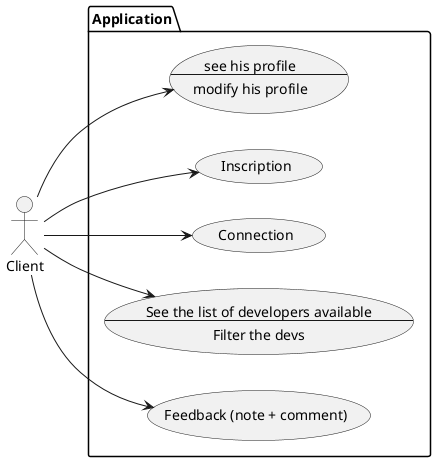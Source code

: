 @startuml Client
left to right direction

:Client: as client

package Application {
    usecase "Inscription" as inscription
    usecase "Connection" as connection
    usecase see_devs as "See the list of developers available
    --
    Filter the devs"
    usecase see_profile as "see his profile
    --
    modify his profile"
    usecase "Feedback (note + comment)" as feedback
}

client --> inscription
client --> connection
client --> see_devs
client -> see_profile
client --> feedback
@enduml